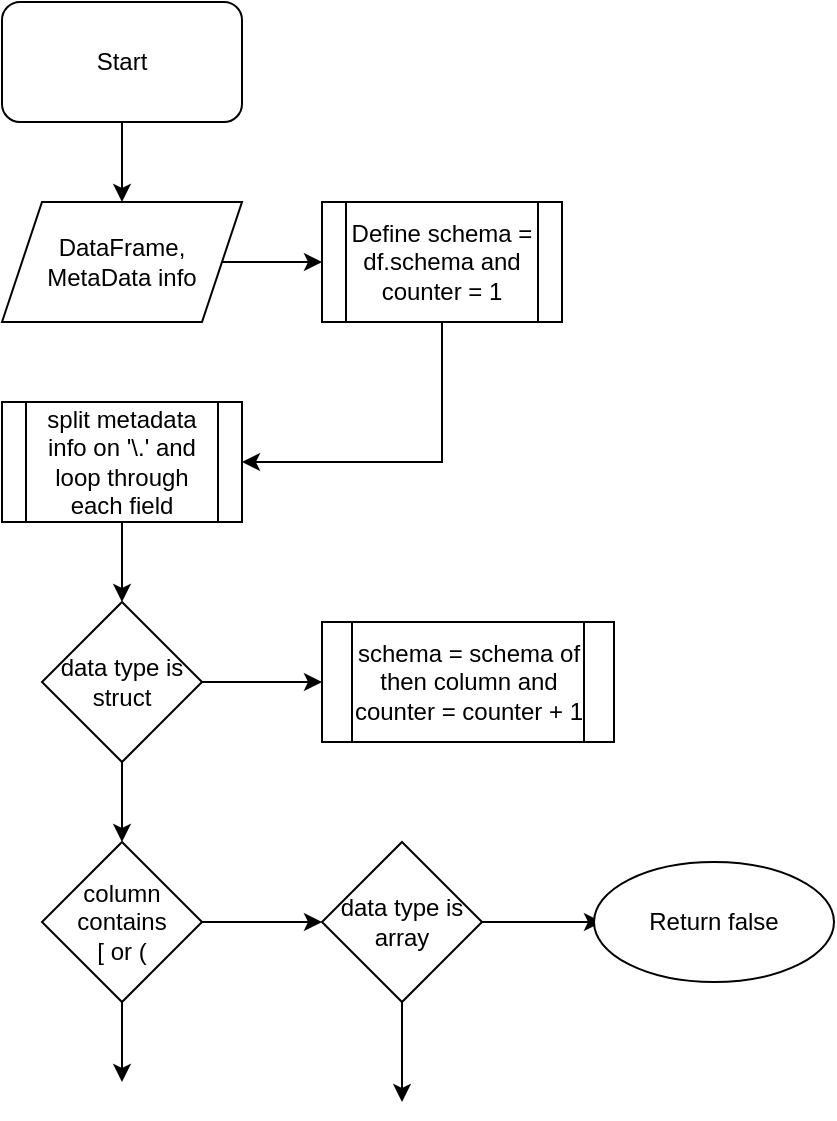 <mxfile version="14.9.9" type="github">
  <diagram id="bMIv9ze5h6GgfTMmupGz" name="column validation">
    <mxGraphModel dx="1038" dy="624" grid="1" gridSize="10" guides="1" tooltips="1" connect="1" arrows="1" fold="1" page="1" pageScale="1" pageWidth="827" pageHeight="1169" math="0" shadow="0">
      <root>
        <mxCell id="0" />
        <mxCell id="1" parent="0" />
        <mxCell id="i9gJvD8DNWFQ0qLjSNJB-4" value="" style="edgeStyle=orthogonalEdgeStyle;rounded=0;orthogonalLoop=1;jettySize=auto;html=1;" edge="1" parent="1" source="i9gJvD8DNWFQ0qLjSNJB-1" target="i9gJvD8DNWFQ0qLjSNJB-3">
          <mxGeometry relative="1" as="geometry" />
        </mxCell>
        <mxCell id="i9gJvD8DNWFQ0qLjSNJB-1" value="Start" style="rounded=1;whiteSpace=wrap;html=1;" vertex="1" parent="1">
          <mxGeometry x="354" y="20" width="120" height="60" as="geometry" />
        </mxCell>
        <mxCell id="i9gJvD8DNWFQ0qLjSNJB-18" value="" style="edgeStyle=orthogonalEdgeStyle;rounded=0;orthogonalLoop=1;jettySize=auto;html=1;" edge="1" parent="1" source="i9gJvD8DNWFQ0qLjSNJB-3" target="i9gJvD8DNWFQ0qLjSNJB-17">
          <mxGeometry relative="1" as="geometry" />
        </mxCell>
        <mxCell id="i9gJvD8DNWFQ0qLjSNJB-3" value="DataFrame,&lt;br&gt;MetaData info" style="shape=parallelogram;perimeter=parallelogramPerimeter;whiteSpace=wrap;html=1;fixedSize=1;" vertex="1" parent="1">
          <mxGeometry x="354" y="120" width="120" height="60" as="geometry" />
        </mxCell>
        <mxCell id="i9gJvD8DNWFQ0qLjSNJB-8" value="" style="edgeStyle=orthogonalEdgeStyle;rounded=0;orthogonalLoop=1;jettySize=auto;html=1;" edge="1" parent="1" source="i9gJvD8DNWFQ0qLjSNJB-5" target="i9gJvD8DNWFQ0qLjSNJB-7">
          <mxGeometry relative="1" as="geometry" />
        </mxCell>
        <mxCell id="i9gJvD8DNWFQ0qLjSNJB-5" value="split metadata info on &#39;\\.&#39; and loop through each field" style="shape=process;whiteSpace=wrap;html=1;backgroundOutline=1;" vertex="1" parent="1">
          <mxGeometry x="354" y="220" width="120" height="60" as="geometry" />
        </mxCell>
        <mxCell id="i9gJvD8DNWFQ0qLjSNJB-10" value="" style="edgeStyle=orthogonalEdgeStyle;rounded=0;orthogonalLoop=1;jettySize=auto;html=1;" edge="1" parent="1" source="i9gJvD8DNWFQ0qLjSNJB-7" target="i9gJvD8DNWFQ0qLjSNJB-9">
          <mxGeometry relative="1" as="geometry" />
        </mxCell>
        <mxCell id="i9gJvD8DNWFQ0qLjSNJB-12" value="" style="edgeStyle=orthogonalEdgeStyle;rounded=0;orthogonalLoop=1;jettySize=auto;html=1;" edge="1" parent="1" source="i9gJvD8DNWFQ0qLjSNJB-7" target="i9gJvD8DNWFQ0qLjSNJB-11">
          <mxGeometry relative="1" as="geometry" />
        </mxCell>
        <mxCell id="i9gJvD8DNWFQ0qLjSNJB-7" value="data type is struct" style="rhombus;whiteSpace=wrap;html=1;" vertex="1" parent="1">
          <mxGeometry x="374" y="320" width="80" height="80" as="geometry" />
        </mxCell>
        <mxCell id="i9gJvD8DNWFQ0qLjSNJB-14" value="" style="edgeStyle=orthogonalEdgeStyle;rounded=0;orthogonalLoop=1;jettySize=auto;html=1;" edge="1" parent="1" source="i9gJvD8DNWFQ0qLjSNJB-9">
          <mxGeometry relative="1" as="geometry">
            <mxPoint x="514" y="480" as="targetPoint" />
          </mxGeometry>
        </mxCell>
        <mxCell id="i9gJvD8DNWFQ0qLjSNJB-16" value="" style="edgeStyle=orthogonalEdgeStyle;rounded=0;orthogonalLoop=1;jettySize=auto;html=1;" edge="1" parent="1" source="i9gJvD8DNWFQ0qLjSNJB-9">
          <mxGeometry relative="1" as="geometry">
            <mxPoint x="414" y="560" as="targetPoint" />
          </mxGeometry>
        </mxCell>
        <mxCell id="i9gJvD8DNWFQ0qLjSNJB-9" value="column contains &lt;br&gt;[ or (" style="rhombus;whiteSpace=wrap;html=1;" vertex="1" parent="1">
          <mxGeometry x="374" y="440" width="80" height="80" as="geometry" />
        </mxCell>
        <mxCell id="i9gJvD8DNWFQ0qLjSNJB-11" value="schema = schema of then column and counter = counter + 1" style="shape=process;whiteSpace=wrap;html=1;backgroundOutline=1;" vertex="1" parent="1">
          <mxGeometry x="514" y="330" width="146" height="60" as="geometry" />
        </mxCell>
        <mxCell id="i9gJvD8DNWFQ0qLjSNJB-20" style="edgeStyle=orthogonalEdgeStyle;rounded=0;orthogonalLoop=1;jettySize=auto;html=1;entryX=1;entryY=0.5;entryDx=0;entryDy=0;" edge="1" parent="1" source="i9gJvD8DNWFQ0qLjSNJB-17" target="i9gJvD8DNWFQ0qLjSNJB-5">
          <mxGeometry relative="1" as="geometry">
            <mxPoint x="574" y="250" as="targetPoint" />
            <Array as="points">
              <mxPoint x="574" y="250" />
            </Array>
          </mxGeometry>
        </mxCell>
        <mxCell id="i9gJvD8DNWFQ0qLjSNJB-17" value="Define schema = df.schema and counter = 1" style="shape=process;whiteSpace=wrap;html=1;backgroundOutline=1;" vertex="1" parent="1">
          <mxGeometry x="514" y="120" width="120" height="60" as="geometry" />
        </mxCell>
        <mxCell id="i9gJvD8DNWFQ0qLjSNJB-23" value="" style="edgeStyle=orthogonalEdgeStyle;rounded=0;orthogonalLoop=1;jettySize=auto;html=1;" edge="1" parent="1" source="i9gJvD8DNWFQ0qLjSNJB-21">
          <mxGeometry relative="1" as="geometry">
            <mxPoint x="654" y="480" as="targetPoint" />
          </mxGeometry>
        </mxCell>
        <mxCell id="i9gJvD8DNWFQ0qLjSNJB-25" value="" style="edgeStyle=orthogonalEdgeStyle;rounded=0;orthogonalLoop=1;jettySize=auto;html=1;" edge="1" parent="1" source="i9gJvD8DNWFQ0qLjSNJB-21">
          <mxGeometry relative="1" as="geometry">
            <mxPoint x="554" y="570" as="targetPoint" />
          </mxGeometry>
        </mxCell>
        <mxCell id="i9gJvD8DNWFQ0qLjSNJB-21" value="&lt;span&gt;data type is array&lt;/span&gt;" style="rhombus;whiteSpace=wrap;html=1;" vertex="1" parent="1">
          <mxGeometry x="514" y="440" width="80" height="80" as="geometry" />
        </mxCell>
        <mxCell id="i9gJvD8DNWFQ0qLjSNJB-26" value="Return false" style="ellipse;whiteSpace=wrap;html=1;" vertex="1" parent="1">
          <mxGeometry x="650" y="450" width="120" height="60" as="geometry" />
        </mxCell>
      </root>
    </mxGraphModel>
  </diagram>
</mxfile>
